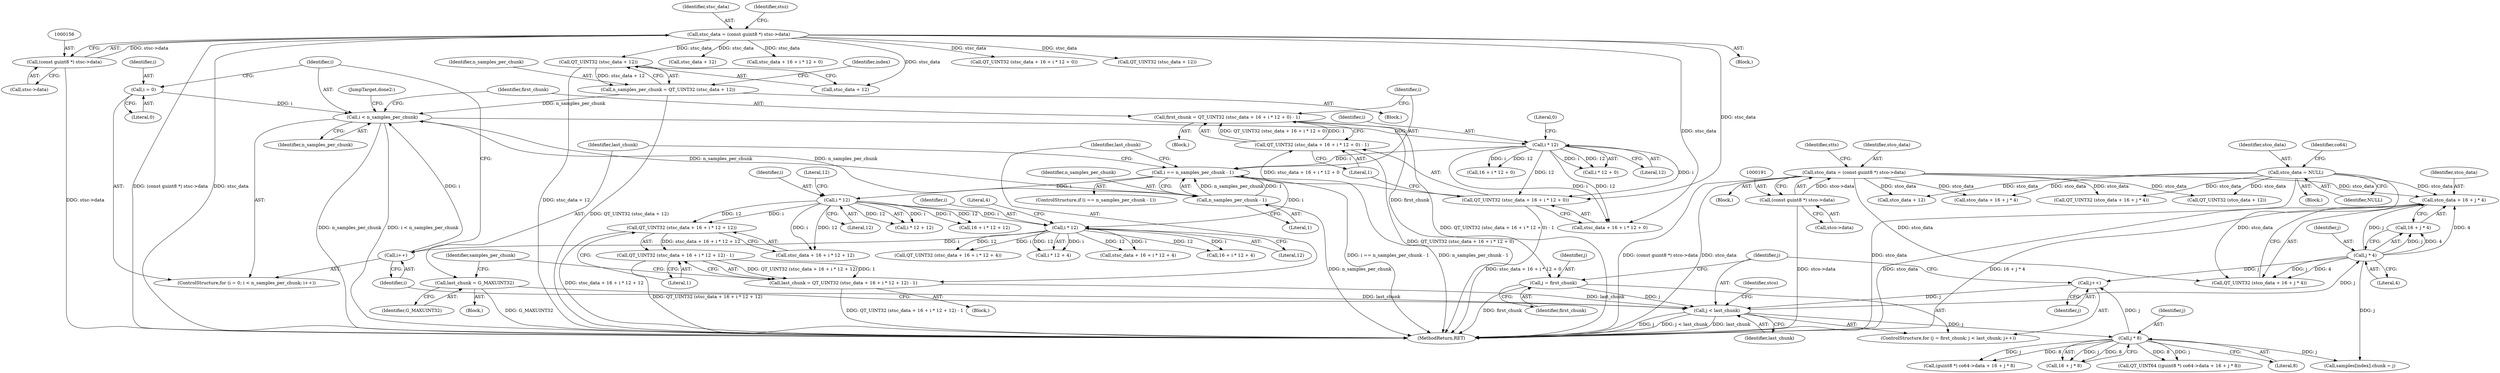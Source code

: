 digraph "0_gstreamer_bdc20b9baf13564d9a061343416395f8f9a92b53@pointer" {
"1000401" [label="(Call,stco_data + 16 + j * 4)"];
"1000197" [label="(Call,stco_data = NULL)"];
"1000188" [label="(Call,stco_data = (const guint8 *) stco->data)"];
"1000190" [label="(Call,(const guint8 *) stco->data)"];
"1000405" [label="(Call,j * 4)"];
"1000388" [label="(Call,j < last_chunk)"];
"1000391" [label="(Call,j++)"];
"1000421" [label="(Call,j * 8)"];
"1000385" [label="(Call,j = first_chunk)"];
"1000332" [label="(Call,first_chunk = QT_UINT32 (stsc_data + 16 + i * 12 + 0) - 1)"];
"1000334" [label="(Call,QT_UINT32 (stsc_data + 16 + i * 12 + 0) - 1)"];
"1000335" [label="(Call,QT_UINT32 (stsc_data + 16 + i * 12 + 0))"];
"1000153" [label="(Call,stsc_data = (const guint8 *) stsc->data)"];
"1000155" [label="(Call,(const guint8 *) stsc->data)"];
"1000341" [label="(Call,i * 12)"];
"1000323" [label="(Call,i < n_samples_per_chunk)"];
"1000326" [label="(Call,i++)"];
"1000380" [label="(Call,i * 12)"];
"1000367" [label="(Call,i * 12)"];
"1000347" [label="(Call,i == n_samples_per_chunk - 1)"];
"1000349" [label="(Call,n_samples_per_chunk - 1)"];
"1000320" [label="(Call,i = 0)"];
"1000310" [label="(Call,n_samples_per_chunk = QT_UINT32 (stsc_data + 12))"];
"1000312" [label="(Call,QT_UINT32 (stsc_data + 12))"];
"1000353" [label="(Call,last_chunk = G_MAXUINT32)"];
"1000358" [label="(Call,last_chunk = QT_UINT32 (stsc_data + 16 + i * 12 + 12) - 1)"];
"1000360" [label="(Call,QT_UINT32 (stsc_data + 16 + i * 12 + 12) - 1)"];
"1000361" [label="(Call,QT_UINT32 (stsc_data + 16 + i * 12 + 12))"];
"1000192" [label="(Call,stco->data)"];
"1000317" [label="(Identifier,index)"];
"1000187" [label="(Block,)"];
"1000412" [label="(Call,QT_UINT64 ((guint8 *) co64->data + 16 + j * 8))"];
"1000387" [label="(Identifier,first_chunk)"];
"1000369" [label="(Literal,12)"];
"1000347" [label="(Call,i == n_samples_per_chunk - 1)"];
"1000322" [label="(Literal,0)"];
"1000346" [label="(ControlStructure,if (i == n_samples_per_chunk - 1))"];
"1000361" [label="(Call,QT_UINT32 (stsc_data + 16 + i * 12 + 12))"];
"1000728" [label="(Call,stsc_data + 12)"];
"1000381" [label="(Identifier,i)"];
"1000406" [label="(Identifier,j)"];
"1000326" [label="(Call,i++)"];
"1000386" [label="(Identifier,j)"];
"1000353" [label="(Call,last_chunk = G_MAXUINT32)"];
"1000413" [label="(Call,(guint8 *) co64->data + 16 + j * 8)"];
"1000208" [label="(Identifier,stts)"];
"1000202" [label="(Identifier,co64)"];
"1000758" [label="(Call,stsc_data + 16 + i * 12 + 0)"];
"1000371" [label="(Literal,1)"];
"1000352" [label="(Block,)"];
"1000359" [label="(Identifier,last_chunk)"];
"1000343" [label="(Literal,12)"];
"1000368" [label="(Identifier,i)"];
"1000367" [label="(Call,i * 12)"];
"1000196" [label="(Block,)"];
"1000341" [label="(Call,i * 12)"];
"1000391" [label="(Call,j++)"];
"1000467" [label="(JumpTarget,done2:)"];
"1000336" [label="(Call,stsc_data + 16 + i * 12 + 0)"];
"1000834" [label="(Call,QT_UINT32 (stco_data + 16 + j * 4))"];
"1000360" [label="(Call,QT_UINT32 (stsc_data + 16 + i * 12 + 12) - 1)"];
"1000313" [label="(Call,stsc_data + 12)"];
"1000392" [label="(Identifier,j)"];
"1000199" [label="(Identifier,NULL)"];
"1000400" [label="(Call,QT_UINT32 (stco_data + 16 + j * 4))"];
"1000190" [label="(Call,(const guint8 *) stco->data)"];
"1000384" [label="(ControlStructure,for (j = first_chunk; j < last_chunk; j++))"];
"1000388" [label="(Call,j < last_chunk)"];
"1000197" [label="(Call,stco_data = NULL)"];
"1000379" [label="(Call,i * 12 + 4)"];
"1000312" [label="(Call,QT_UINT32 (stsc_data + 12))"];
"1000380" [label="(Call,i * 12)"];
"1000375" [label="(Call,stsc_data + 16 + i * 12 + 4)"];
"1000390" [label="(Identifier,last_chunk)"];
"1000396" [label="(Identifier,stco)"];
"1000351" [label="(Literal,1)"];
"1000366" [label="(Call,i * 12 + 12)"];
"1000690" [label="(Call,QT_UINT32 (stco_data + 12))"];
"1000323" [label="(Call,i < n_samples_per_chunk)"];
"1000344" [label="(Literal,0)"];
"1000402" [label="(Identifier,stco_data)"];
"1000377" [label="(Call,16 + i * 12 + 4)"];
"1000338" [label="(Call,16 + i * 12 + 0)"];
"1000419" [label="(Call,16 + j * 8)"];
"1000691" [label="(Call,stco_data + 12)"];
"1000373" [label="(Identifier,samples_per_chunk)"];
"1000332" [label="(Call,first_chunk = QT_UINT32 (stsc_data + 16 + i * 12 + 0) - 1)"];
"1000319" [label="(ControlStructure,for (i = 0; i < n_samples_per_chunk; i++))"];
"1000327" [label="(Identifier,i)"];
"1000155" [label="(Call,(const guint8 *) stsc->data)"];
"1000421" [label="(Call,j * 8)"];
"1000405" [label="(Call,j * 4)"];
"1000403" [label="(Call,16 + j * 4)"];
"1000357" [label="(Block,)"];
"1000328" [label="(Block,)"];
"1000350" [label="(Identifier,n_samples_per_chunk)"];
"1000157" [label="(Call,stsc->data)"];
"1000232" [label="(Block,)"];
"1000439" [label="(Call,samples[index].chunk = j)"];
"1000154" [label="(Identifier,stsc_data)"];
"1000349" [label="(Call,n_samples_per_chunk - 1)"];
"1000757" [label="(Call,QT_UINT32 (stsc_data + 16 + i * 12 + 0))"];
"1000198" [label="(Identifier,stco_data)"];
"1000727" [label="(Call,QT_UINT32 (stsc_data + 12))"];
"1000325" [label="(Identifier,n_samples_per_chunk)"];
"1000163" [label="(Identifier,stsz)"];
"1000334" [label="(Call,QT_UINT32 (stsc_data + 16 + i * 12 + 0) - 1)"];
"1000382" [label="(Literal,12)"];
"1000311" [label="(Identifier,n_samples_per_chunk)"];
"1000835" [label="(Call,stco_data + 16 + j * 4)"];
"1000401" [label="(Call,stco_data + 16 + j * 4)"];
"1000355" [label="(Identifier,G_MAXUINT32)"];
"1000324" [label="(Identifier,i)"];
"1000422" [label="(Identifier,j)"];
"1000333" [label="(Identifier,first_chunk)"];
"1000364" [label="(Call,16 + i * 12 + 12)"];
"1001068" [label="(MethodReturn,RET)"];
"1000354" [label="(Identifier,last_chunk)"];
"1000407" [label="(Literal,4)"];
"1000383" [label="(Literal,4)"];
"1000370" [label="(Literal,12)"];
"1000348" [label="(Identifier,i)"];
"1000188" [label="(Call,stco_data = (const guint8 *) stco->data)"];
"1000340" [label="(Call,i * 12 + 0)"];
"1000310" [label="(Call,n_samples_per_chunk = QT_UINT32 (stsc_data + 12))"];
"1000121" [label="(Block,)"];
"1000362" [label="(Call,stsc_data + 16 + i * 12 + 12)"];
"1000189" [label="(Identifier,stco_data)"];
"1000153" [label="(Call,stsc_data = (const guint8 *) stsc->data)"];
"1000385" [label="(Call,j = first_chunk)"];
"1000335" [label="(Call,QT_UINT32 (stsc_data + 16 + i * 12 + 0))"];
"1000358" [label="(Call,last_chunk = QT_UINT32 (stsc_data + 16 + i * 12 + 12) - 1)"];
"1000345" [label="(Literal,1)"];
"1000320" [label="(Call,i = 0)"];
"1000321" [label="(Identifier,i)"];
"1000423" [label="(Literal,8)"];
"1000389" [label="(Identifier,j)"];
"1000342" [label="(Identifier,i)"];
"1000374" [label="(Call,QT_UINT32 (stsc_data + 16 + i * 12 + 4))"];
"1000401" -> "1000400"  [label="AST: "];
"1000401" -> "1000403"  [label="CFG: "];
"1000402" -> "1000401"  [label="AST: "];
"1000403" -> "1000401"  [label="AST: "];
"1000400" -> "1000401"  [label="CFG: "];
"1000401" -> "1001068"  [label="DDG: stco_data"];
"1000401" -> "1001068"  [label="DDG: 16 + j * 4"];
"1000197" -> "1000401"  [label="DDG: stco_data"];
"1000188" -> "1000401"  [label="DDG: stco_data"];
"1000405" -> "1000401"  [label="DDG: j"];
"1000405" -> "1000401"  [label="DDG: 4"];
"1000197" -> "1000196"  [label="AST: "];
"1000197" -> "1000199"  [label="CFG: "];
"1000198" -> "1000197"  [label="AST: "];
"1000199" -> "1000197"  [label="AST: "];
"1000202" -> "1000197"  [label="CFG: "];
"1000197" -> "1001068"  [label="DDG: stco_data"];
"1000197" -> "1000400"  [label="DDG: stco_data"];
"1000197" -> "1000690"  [label="DDG: stco_data"];
"1000197" -> "1000691"  [label="DDG: stco_data"];
"1000197" -> "1000834"  [label="DDG: stco_data"];
"1000197" -> "1000835"  [label="DDG: stco_data"];
"1000188" -> "1000187"  [label="AST: "];
"1000188" -> "1000190"  [label="CFG: "];
"1000189" -> "1000188"  [label="AST: "];
"1000190" -> "1000188"  [label="AST: "];
"1000208" -> "1000188"  [label="CFG: "];
"1000188" -> "1001068"  [label="DDG: (const guint8 *) stco->data"];
"1000188" -> "1001068"  [label="DDG: stco_data"];
"1000190" -> "1000188"  [label="DDG: stco->data"];
"1000188" -> "1000400"  [label="DDG: stco_data"];
"1000188" -> "1000690"  [label="DDG: stco_data"];
"1000188" -> "1000691"  [label="DDG: stco_data"];
"1000188" -> "1000834"  [label="DDG: stco_data"];
"1000188" -> "1000835"  [label="DDG: stco_data"];
"1000190" -> "1000192"  [label="CFG: "];
"1000191" -> "1000190"  [label="AST: "];
"1000192" -> "1000190"  [label="AST: "];
"1000190" -> "1001068"  [label="DDG: stco->data"];
"1000405" -> "1000403"  [label="AST: "];
"1000405" -> "1000407"  [label="CFG: "];
"1000406" -> "1000405"  [label="AST: "];
"1000407" -> "1000405"  [label="AST: "];
"1000403" -> "1000405"  [label="CFG: "];
"1000405" -> "1000391"  [label="DDG: j"];
"1000405" -> "1000400"  [label="DDG: j"];
"1000405" -> "1000400"  [label="DDG: 4"];
"1000405" -> "1000403"  [label="DDG: j"];
"1000405" -> "1000403"  [label="DDG: 4"];
"1000388" -> "1000405"  [label="DDG: j"];
"1000405" -> "1000439"  [label="DDG: j"];
"1000388" -> "1000384"  [label="AST: "];
"1000388" -> "1000390"  [label="CFG: "];
"1000389" -> "1000388"  [label="AST: "];
"1000390" -> "1000388"  [label="AST: "];
"1000396" -> "1000388"  [label="CFG: "];
"1000327" -> "1000388"  [label="CFG: "];
"1000388" -> "1001068"  [label="DDG: j"];
"1000388" -> "1001068"  [label="DDG: j < last_chunk"];
"1000388" -> "1001068"  [label="DDG: last_chunk"];
"1000391" -> "1000388"  [label="DDG: j"];
"1000385" -> "1000388"  [label="DDG: j"];
"1000353" -> "1000388"  [label="DDG: last_chunk"];
"1000358" -> "1000388"  [label="DDG: last_chunk"];
"1000388" -> "1000421"  [label="DDG: j"];
"1000391" -> "1000384"  [label="AST: "];
"1000391" -> "1000392"  [label="CFG: "];
"1000392" -> "1000391"  [label="AST: "];
"1000389" -> "1000391"  [label="CFG: "];
"1000421" -> "1000391"  [label="DDG: j"];
"1000421" -> "1000419"  [label="AST: "];
"1000421" -> "1000423"  [label="CFG: "];
"1000422" -> "1000421"  [label="AST: "];
"1000423" -> "1000421"  [label="AST: "];
"1000419" -> "1000421"  [label="CFG: "];
"1000421" -> "1000412"  [label="DDG: j"];
"1000421" -> "1000412"  [label="DDG: 8"];
"1000421" -> "1000413"  [label="DDG: j"];
"1000421" -> "1000413"  [label="DDG: 8"];
"1000421" -> "1000419"  [label="DDG: j"];
"1000421" -> "1000419"  [label="DDG: 8"];
"1000421" -> "1000439"  [label="DDG: j"];
"1000385" -> "1000384"  [label="AST: "];
"1000385" -> "1000387"  [label="CFG: "];
"1000386" -> "1000385"  [label="AST: "];
"1000387" -> "1000385"  [label="AST: "];
"1000389" -> "1000385"  [label="CFG: "];
"1000385" -> "1001068"  [label="DDG: first_chunk"];
"1000332" -> "1000385"  [label="DDG: first_chunk"];
"1000332" -> "1000328"  [label="AST: "];
"1000332" -> "1000334"  [label="CFG: "];
"1000333" -> "1000332"  [label="AST: "];
"1000334" -> "1000332"  [label="AST: "];
"1000348" -> "1000332"  [label="CFG: "];
"1000332" -> "1001068"  [label="DDG: QT_UINT32 (stsc_data + 16 + i * 12 + 0) - 1"];
"1000334" -> "1000332"  [label="DDG: QT_UINT32 (stsc_data + 16 + i * 12 + 0)"];
"1000334" -> "1000332"  [label="DDG: 1"];
"1000334" -> "1000345"  [label="CFG: "];
"1000335" -> "1000334"  [label="AST: "];
"1000345" -> "1000334"  [label="AST: "];
"1000334" -> "1001068"  [label="DDG: QT_UINT32 (stsc_data + 16 + i * 12 + 0)"];
"1000335" -> "1000334"  [label="DDG: stsc_data + 16 + i * 12 + 0"];
"1000335" -> "1000336"  [label="CFG: "];
"1000336" -> "1000335"  [label="AST: "];
"1000345" -> "1000335"  [label="CFG: "];
"1000335" -> "1001068"  [label="DDG: stsc_data + 16 + i * 12 + 0"];
"1000153" -> "1000335"  [label="DDG: stsc_data"];
"1000341" -> "1000335"  [label="DDG: i"];
"1000341" -> "1000335"  [label="DDG: 12"];
"1000153" -> "1000121"  [label="AST: "];
"1000153" -> "1000155"  [label="CFG: "];
"1000154" -> "1000153"  [label="AST: "];
"1000155" -> "1000153"  [label="AST: "];
"1000163" -> "1000153"  [label="CFG: "];
"1000153" -> "1001068"  [label="DDG: (const guint8 *) stsc->data"];
"1000153" -> "1001068"  [label="DDG: stsc_data"];
"1000155" -> "1000153"  [label="DDG: stsc->data"];
"1000153" -> "1000312"  [label="DDG: stsc_data"];
"1000153" -> "1000313"  [label="DDG: stsc_data"];
"1000153" -> "1000336"  [label="DDG: stsc_data"];
"1000153" -> "1000727"  [label="DDG: stsc_data"];
"1000153" -> "1000728"  [label="DDG: stsc_data"];
"1000153" -> "1000757"  [label="DDG: stsc_data"];
"1000153" -> "1000758"  [label="DDG: stsc_data"];
"1000155" -> "1000157"  [label="CFG: "];
"1000156" -> "1000155"  [label="AST: "];
"1000157" -> "1000155"  [label="AST: "];
"1000155" -> "1001068"  [label="DDG: stsc->data"];
"1000341" -> "1000340"  [label="AST: "];
"1000341" -> "1000343"  [label="CFG: "];
"1000342" -> "1000341"  [label="AST: "];
"1000343" -> "1000341"  [label="AST: "];
"1000344" -> "1000341"  [label="CFG: "];
"1000341" -> "1000336"  [label="DDG: i"];
"1000341" -> "1000336"  [label="DDG: 12"];
"1000341" -> "1000338"  [label="DDG: i"];
"1000341" -> "1000338"  [label="DDG: 12"];
"1000341" -> "1000340"  [label="DDG: i"];
"1000341" -> "1000340"  [label="DDG: 12"];
"1000323" -> "1000341"  [label="DDG: i"];
"1000341" -> "1000347"  [label="DDG: i"];
"1000323" -> "1000319"  [label="AST: "];
"1000323" -> "1000325"  [label="CFG: "];
"1000324" -> "1000323"  [label="AST: "];
"1000325" -> "1000323"  [label="AST: "];
"1000333" -> "1000323"  [label="CFG: "];
"1000467" -> "1000323"  [label="CFG: "];
"1000323" -> "1001068"  [label="DDG: n_samples_per_chunk"];
"1000323" -> "1001068"  [label="DDG: i < n_samples_per_chunk"];
"1000326" -> "1000323"  [label="DDG: i"];
"1000320" -> "1000323"  [label="DDG: i"];
"1000310" -> "1000323"  [label="DDG: n_samples_per_chunk"];
"1000349" -> "1000323"  [label="DDG: n_samples_per_chunk"];
"1000323" -> "1000349"  [label="DDG: n_samples_per_chunk"];
"1000326" -> "1000319"  [label="AST: "];
"1000326" -> "1000327"  [label="CFG: "];
"1000327" -> "1000326"  [label="AST: "];
"1000324" -> "1000326"  [label="CFG: "];
"1000380" -> "1000326"  [label="DDG: i"];
"1000380" -> "1000379"  [label="AST: "];
"1000380" -> "1000382"  [label="CFG: "];
"1000381" -> "1000380"  [label="AST: "];
"1000382" -> "1000380"  [label="AST: "];
"1000383" -> "1000380"  [label="CFG: "];
"1000380" -> "1000374"  [label="DDG: i"];
"1000380" -> "1000374"  [label="DDG: 12"];
"1000380" -> "1000375"  [label="DDG: i"];
"1000380" -> "1000375"  [label="DDG: 12"];
"1000380" -> "1000377"  [label="DDG: i"];
"1000380" -> "1000377"  [label="DDG: 12"];
"1000380" -> "1000379"  [label="DDG: i"];
"1000380" -> "1000379"  [label="DDG: 12"];
"1000367" -> "1000380"  [label="DDG: i"];
"1000347" -> "1000380"  [label="DDG: i"];
"1000367" -> "1000366"  [label="AST: "];
"1000367" -> "1000369"  [label="CFG: "];
"1000368" -> "1000367"  [label="AST: "];
"1000369" -> "1000367"  [label="AST: "];
"1000370" -> "1000367"  [label="CFG: "];
"1000367" -> "1000361"  [label="DDG: i"];
"1000367" -> "1000361"  [label="DDG: 12"];
"1000367" -> "1000362"  [label="DDG: i"];
"1000367" -> "1000362"  [label="DDG: 12"];
"1000367" -> "1000364"  [label="DDG: i"];
"1000367" -> "1000364"  [label="DDG: 12"];
"1000367" -> "1000366"  [label="DDG: i"];
"1000367" -> "1000366"  [label="DDG: 12"];
"1000347" -> "1000367"  [label="DDG: i"];
"1000347" -> "1000346"  [label="AST: "];
"1000347" -> "1000349"  [label="CFG: "];
"1000348" -> "1000347"  [label="AST: "];
"1000349" -> "1000347"  [label="AST: "];
"1000354" -> "1000347"  [label="CFG: "];
"1000359" -> "1000347"  [label="CFG: "];
"1000347" -> "1001068"  [label="DDG: n_samples_per_chunk - 1"];
"1000347" -> "1001068"  [label="DDG: i == n_samples_per_chunk - 1"];
"1000349" -> "1000347"  [label="DDG: n_samples_per_chunk"];
"1000349" -> "1000347"  [label="DDG: 1"];
"1000349" -> "1000351"  [label="CFG: "];
"1000350" -> "1000349"  [label="AST: "];
"1000351" -> "1000349"  [label="AST: "];
"1000349" -> "1001068"  [label="DDG: n_samples_per_chunk"];
"1000320" -> "1000319"  [label="AST: "];
"1000320" -> "1000322"  [label="CFG: "];
"1000321" -> "1000320"  [label="AST: "];
"1000322" -> "1000320"  [label="AST: "];
"1000324" -> "1000320"  [label="CFG: "];
"1000310" -> "1000232"  [label="AST: "];
"1000310" -> "1000312"  [label="CFG: "];
"1000311" -> "1000310"  [label="AST: "];
"1000312" -> "1000310"  [label="AST: "];
"1000317" -> "1000310"  [label="CFG: "];
"1000310" -> "1001068"  [label="DDG: QT_UINT32 (stsc_data + 12)"];
"1000312" -> "1000310"  [label="DDG: stsc_data + 12"];
"1000312" -> "1000313"  [label="CFG: "];
"1000313" -> "1000312"  [label="AST: "];
"1000312" -> "1001068"  [label="DDG: stsc_data + 12"];
"1000353" -> "1000352"  [label="AST: "];
"1000353" -> "1000355"  [label="CFG: "];
"1000354" -> "1000353"  [label="AST: "];
"1000355" -> "1000353"  [label="AST: "];
"1000373" -> "1000353"  [label="CFG: "];
"1000353" -> "1001068"  [label="DDG: G_MAXUINT32"];
"1000358" -> "1000357"  [label="AST: "];
"1000358" -> "1000360"  [label="CFG: "];
"1000359" -> "1000358"  [label="AST: "];
"1000360" -> "1000358"  [label="AST: "];
"1000373" -> "1000358"  [label="CFG: "];
"1000358" -> "1001068"  [label="DDG: QT_UINT32 (stsc_data + 16 + i * 12 + 12) - 1"];
"1000360" -> "1000358"  [label="DDG: QT_UINT32 (stsc_data + 16 + i * 12 + 12)"];
"1000360" -> "1000358"  [label="DDG: 1"];
"1000360" -> "1000371"  [label="CFG: "];
"1000361" -> "1000360"  [label="AST: "];
"1000371" -> "1000360"  [label="AST: "];
"1000360" -> "1001068"  [label="DDG: QT_UINT32 (stsc_data + 16 + i * 12 + 12)"];
"1000361" -> "1000360"  [label="DDG: stsc_data + 16 + i * 12 + 12"];
"1000361" -> "1000362"  [label="CFG: "];
"1000362" -> "1000361"  [label="AST: "];
"1000371" -> "1000361"  [label="CFG: "];
"1000361" -> "1001068"  [label="DDG: stsc_data + 16 + i * 12 + 12"];
}
